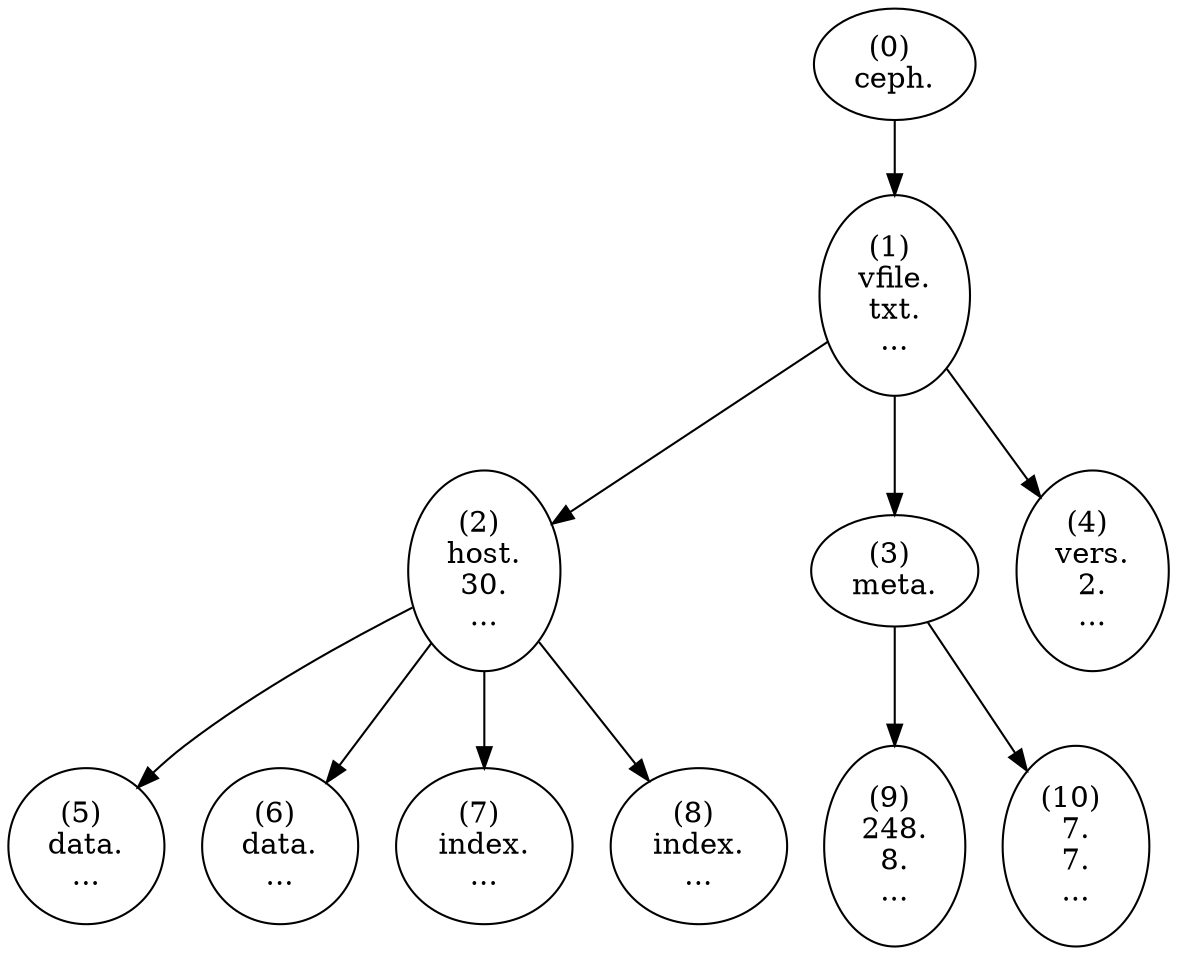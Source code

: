 digraph G {"(0) \nceph.\n" -> "(1) \nvfile.\ntxt.\n...";
"(1) \nvfile.\ntxt.\n..." -> "(2) \nhost.\n30.\n...";
"(1) \nvfile.\ntxt.\n..." -> "(3) \nmeta.\n";
"(1) \nvfile.\ntxt.\n..." -> "(4) \nvers.\n2.\n...";
"(2) \nhost.\n30.\n..." -> "(5) \ndata.\n...";
"(2) \nhost.\n30.\n..." -> "(6) \ndata.\n...";
"(2) \nhost.\n30.\n..." -> "(7) \nindex.\n...";
"(2) \nhost.\n30.\n..." -> "(8) \nindex.\n...";
"(3) \nmeta.\n" -> "(9) \n248.\n8.\n...";
"(3) \nmeta.\n" -> "(10) \n7.\n7.\n...";
}